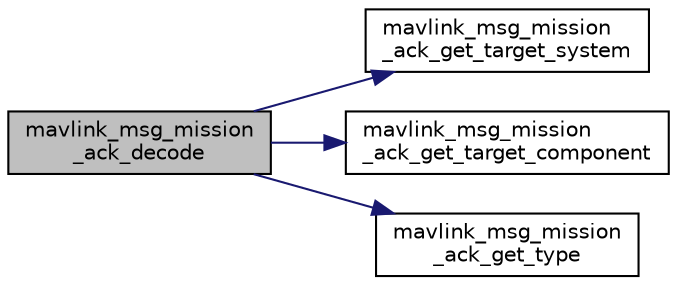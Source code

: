 digraph "mavlink_msg_mission_ack_decode"
{
 // INTERACTIVE_SVG=YES
  edge [fontname="Helvetica",fontsize="10",labelfontname="Helvetica",labelfontsize="10"];
  node [fontname="Helvetica",fontsize="10",shape=record];
  rankdir="LR";
  Node1 [label="mavlink_msg_mission\l_ack_decode",height=0.2,width=0.4,color="black", fillcolor="grey75", style="filled", fontcolor="black"];
  Node1 -> Node2 [color="midnightblue",fontsize="10",style="solid",fontname="Helvetica"];
  Node2 [label="mavlink_msg_mission\l_ack_get_target_system",height=0.2,width=0.4,color="black", fillcolor="white", style="filled",URL="$mavlink__msg__mission__ack_8h.html#a5bdbdf804e9b4c52b95d62b620026ff6",tooltip="Send a mission_ack message. "];
  Node1 -> Node3 [color="midnightblue",fontsize="10",style="solid",fontname="Helvetica"];
  Node3 [label="mavlink_msg_mission\l_ack_get_target_component",height=0.2,width=0.4,color="black", fillcolor="white", style="filled",URL="$mavlink__msg__mission__ack_8h.html#a3464f39a8ef4feb464e7db76f5961caf",tooltip="Get field target_component from mission_ack message. "];
  Node1 -> Node4 [color="midnightblue",fontsize="10",style="solid",fontname="Helvetica"];
  Node4 [label="mavlink_msg_mission\l_ack_get_type",height=0.2,width=0.4,color="black", fillcolor="white", style="filled",URL="$mavlink__msg__mission__ack_8h.html#a1164cb0f11edab8a987d9b0e942ff1ab",tooltip="Get field type from mission_ack message. "];
}
